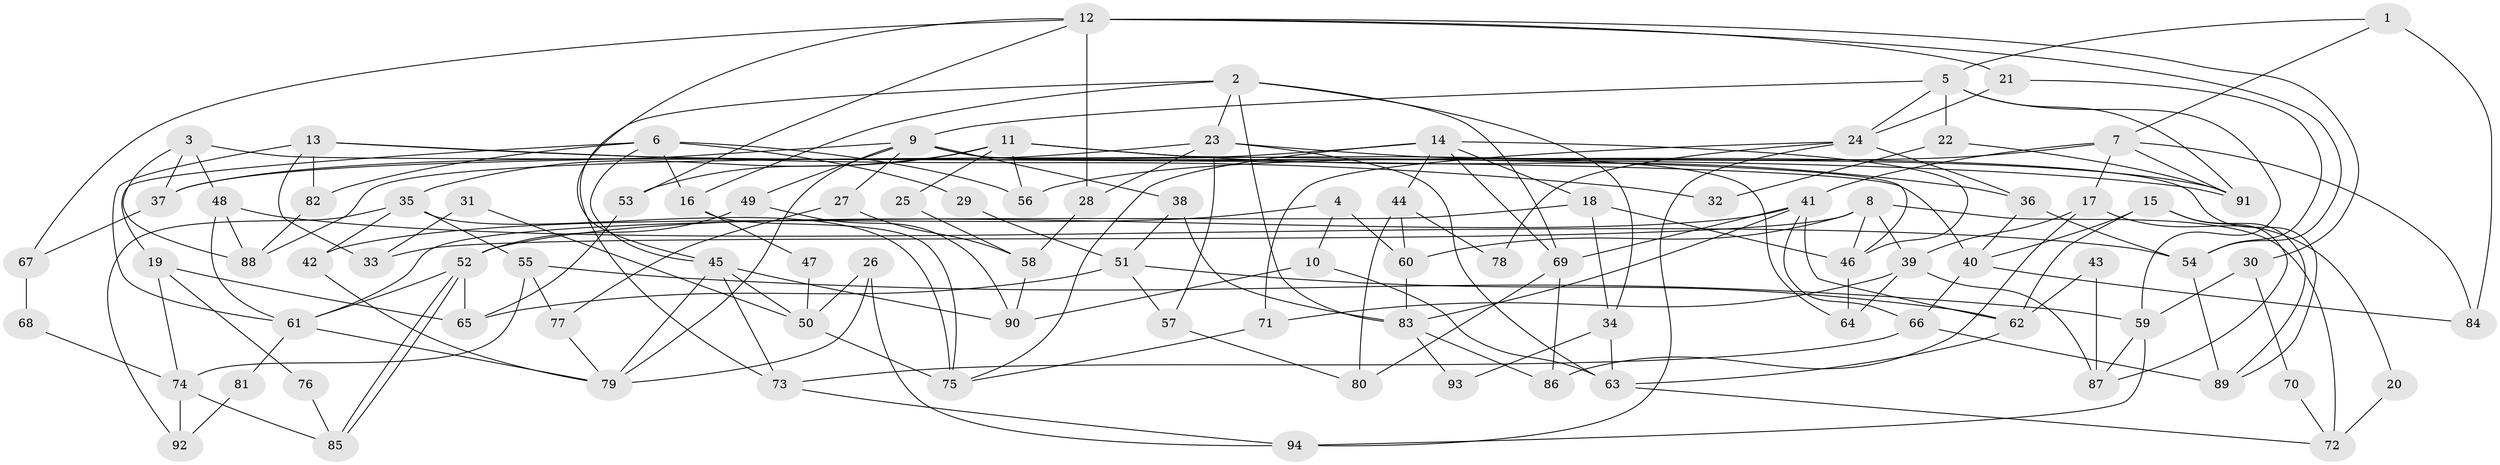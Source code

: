 // Generated by graph-tools (version 1.1) at 2025/35/03/09/25 02:35:58]
// undirected, 94 vertices, 188 edges
graph export_dot {
graph [start="1"]
  node [color=gray90,style=filled];
  1;
  2;
  3;
  4;
  5;
  6;
  7;
  8;
  9;
  10;
  11;
  12;
  13;
  14;
  15;
  16;
  17;
  18;
  19;
  20;
  21;
  22;
  23;
  24;
  25;
  26;
  27;
  28;
  29;
  30;
  31;
  32;
  33;
  34;
  35;
  36;
  37;
  38;
  39;
  40;
  41;
  42;
  43;
  44;
  45;
  46;
  47;
  48;
  49;
  50;
  51;
  52;
  53;
  54;
  55;
  56;
  57;
  58;
  59;
  60;
  61;
  62;
  63;
  64;
  65;
  66;
  67;
  68;
  69;
  70;
  71;
  72;
  73;
  74;
  75;
  76;
  77;
  78;
  79;
  80;
  81;
  82;
  83;
  84;
  85;
  86;
  87;
  88;
  89;
  90;
  91;
  92;
  93;
  94;
  1 -- 5;
  1 -- 84;
  1 -- 7;
  2 -- 23;
  2 -- 34;
  2 -- 16;
  2 -- 69;
  2 -- 73;
  2 -- 83;
  3 -- 88;
  3 -- 40;
  3 -- 37;
  3 -- 48;
  4 -- 42;
  4 -- 60;
  4 -- 10;
  5 -- 59;
  5 -- 9;
  5 -- 22;
  5 -- 24;
  5 -- 91;
  6 -- 45;
  6 -- 16;
  6 -- 19;
  6 -- 29;
  6 -- 56;
  6 -- 82;
  7 -- 91;
  7 -- 17;
  7 -- 41;
  7 -- 56;
  7 -- 84;
  8 -- 39;
  8 -- 46;
  8 -- 33;
  8 -- 60;
  8 -- 72;
  9 -- 79;
  9 -- 37;
  9 -- 27;
  9 -- 38;
  9 -- 49;
  9 -- 64;
  9 -- 89;
  10 -- 90;
  10 -- 63;
  11 -- 56;
  11 -- 46;
  11 -- 25;
  11 -- 35;
  11 -- 36;
  11 -- 53;
  12 -- 54;
  12 -- 45;
  12 -- 21;
  12 -- 28;
  12 -- 30;
  12 -- 53;
  12 -- 67;
  13 -- 91;
  13 -- 61;
  13 -- 32;
  13 -- 33;
  13 -- 82;
  14 -- 88;
  14 -- 69;
  14 -- 18;
  14 -- 44;
  14 -- 46;
  14 -- 75;
  15 -- 89;
  15 -- 62;
  15 -- 40;
  15 -- 87;
  16 -- 75;
  16 -- 47;
  17 -- 86;
  17 -- 20;
  17 -- 39;
  18 -- 46;
  18 -- 34;
  18 -- 61;
  19 -- 65;
  19 -- 74;
  19 -- 76;
  20 -- 72;
  21 -- 24;
  21 -- 54;
  22 -- 91;
  22 -- 32;
  23 -- 57;
  23 -- 63;
  23 -- 28;
  23 -- 37;
  23 -- 91;
  24 -- 36;
  24 -- 71;
  24 -- 78;
  24 -- 94;
  25 -- 58;
  26 -- 50;
  26 -- 94;
  26 -- 79;
  27 -- 58;
  27 -- 77;
  28 -- 58;
  29 -- 51;
  30 -- 59;
  30 -- 70;
  31 -- 33;
  31 -- 50;
  34 -- 63;
  34 -- 93;
  35 -- 55;
  35 -- 42;
  35 -- 75;
  35 -- 92;
  36 -- 40;
  36 -- 54;
  37 -- 67;
  38 -- 83;
  38 -- 51;
  39 -- 71;
  39 -- 64;
  39 -- 87;
  40 -- 66;
  40 -- 84;
  41 -- 52;
  41 -- 62;
  41 -- 66;
  41 -- 69;
  41 -- 83;
  42 -- 79;
  43 -- 62;
  43 -- 87;
  44 -- 60;
  44 -- 78;
  44 -- 80;
  45 -- 79;
  45 -- 73;
  45 -- 50;
  45 -- 90;
  46 -- 64;
  47 -- 50;
  48 -- 54;
  48 -- 61;
  48 -- 88;
  49 -- 52;
  49 -- 90;
  50 -- 75;
  51 -- 65;
  51 -- 57;
  51 -- 62;
  52 -- 61;
  52 -- 85;
  52 -- 85;
  52 -- 65;
  53 -- 65;
  54 -- 89;
  55 -- 77;
  55 -- 59;
  55 -- 74;
  57 -- 80;
  58 -- 90;
  59 -- 94;
  59 -- 87;
  60 -- 83;
  61 -- 79;
  61 -- 81;
  62 -- 63;
  63 -- 72;
  66 -- 89;
  66 -- 73;
  67 -- 68;
  68 -- 74;
  69 -- 80;
  69 -- 86;
  70 -- 72;
  71 -- 75;
  73 -- 94;
  74 -- 85;
  74 -- 92;
  76 -- 85;
  77 -- 79;
  81 -- 92;
  82 -- 88;
  83 -- 86;
  83 -- 93;
}
